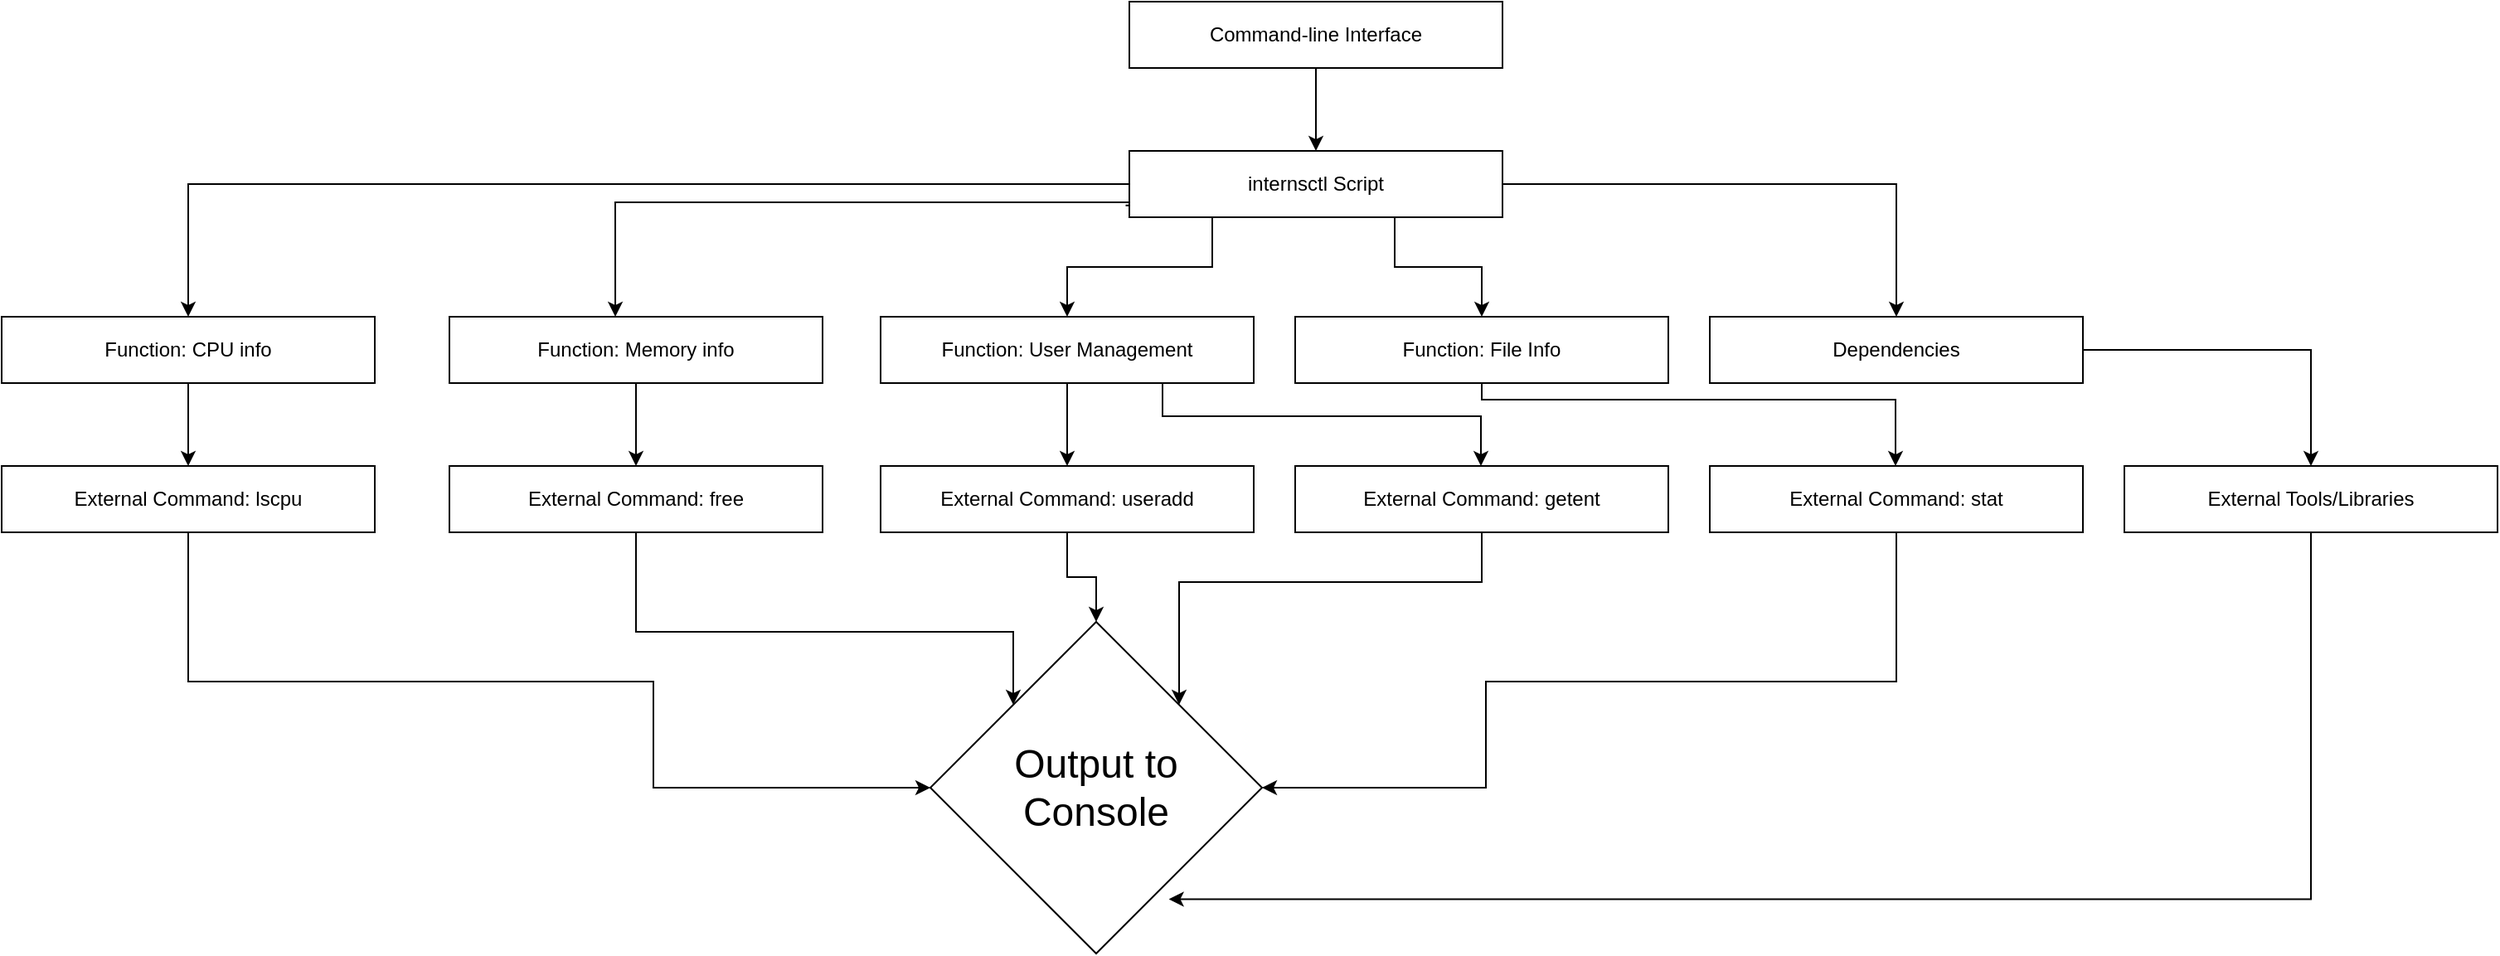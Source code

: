 <mxfile version="22.1.11" type="device">
  <diagram id="2f404044-711c-603c-8f00-f6bb4c023d3c" name="Page-1">
    <mxGraphModel dx="1389" dy="1489" grid="1" gridSize="10" guides="1" tooltips="1" connect="1" arrows="1" fold="1" page="1" pageScale="1" pageWidth="1169" pageHeight="827" background="none" math="0" shadow="0">
      <root>
        <mxCell id="0" />
        <mxCell id="1" parent="0" />
        <mxCell id="Z6fwXCohX9NOkVPyWXO6-70" style="edgeStyle=orthogonalEdgeStyle;rounded=0;orthogonalLoop=1;jettySize=auto;html=1;entryX=0.5;entryY=0;entryDx=0;entryDy=0;" edge="1" parent="1" source="Z6fwXCohX9NOkVPyWXO6-63" target="Z6fwXCohX9NOkVPyWXO6-64">
          <mxGeometry relative="1" as="geometry" />
        </mxCell>
        <mxCell id="Z6fwXCohX9NOkVPyWXO6-63" value="Command-line Interface" style="rounded=0;whiteSpace=wrap;html=1;" vertex="1" parent="1">
          <mxGeometry x="710" y="40" width="225" height="40" as="geometry" />
        </mxCell>
        <mxCell id="Z6fwXCohX9NOkVPyWXO6-71" style="edgeStyle=orthogonalEdgeStyle;rounded=0;orthogonalLoop=1;jettySize=auto;html=1;entryX=0.5;entryY=0;entryDx=0;entryDy=0;" edge="1" parent="1" source="Z6fwXCohX9NOkVPyWXO6-64" target="Z6fwXCohX9NOkVPyWXO6-65">
          <mxGeometry relative="1" as="geometry" />
        </mxCell>
        <mxCell id="Z6fwXCohX9NOkVPyWXO6-73" style="edgeStyle=orthogonalEdgeStyle;rounded=0;orthogonalLoop=1;jettySize=auto;html=1;entryX=0.5;entryY=0;entryDx=0;entryDy=0;" edge="1" parent="1" source="Z6fwXCohX9NOkVPyWXO6-64" target="Z6fwXCohX9NOkVPyWXO6-67">
          <mxGeometry relative="1" as="geometry">
            <Array as="points">
              <mxPoint x="760" y="200" />
              <mxPoint x="672" y="200" />
            </Array>
          </mxGeometry>
        </mxCell>
        <mxCell id="Z6fwXCohX9NOkVPyWXO6-75" style="edgeStyle=orthogonalEdgeStyle;rounded=0;orthogonalLoop=1;jettySize=auto;html=1;entryX=0.5;entryY=0;entryDx=0;entryDy=0;" edge="1" parent="1" source="Z6fwXCohX9NOkVPyWXO6-64" target="Z6fwXCohX9NOkVPyWXO6-68">
          <mxGeometry relative="1" as="geometry">
            <Array as="points">
              <mxPoint x="870" y="200" />
              <mxPoint x="923" y="200" />
            </Array>
          </mxGeometry>
        </mxCell>
        <mxCell id="Z6fwXCohX9NOkVPyWXO6-76" style="edgeStyle=orthogonalEdgeStyle;rounded=0;orthogonalLoop=1;jettySize=auto;html=1;entryX=0.5;entryY=0;entryDx=0;entryDy=0;" edge="1" parent="1" source="Z6fwXCohX9NOkVPyWXO6-64" target="Z6fwXCohX9NOkVPyWXO6-69">
          <mxGeometry relative="1" as="geometry" />
        </mxCell>
        <mxCell id="Z6fwXCohX9NOkVPyWXO6-64" value="internsctl Script" style="rounded=0;whiteSpace=wrap;html=1;" vertex="1" parent="1">
          <mxGeometry x="710" y="130" width="225" height="40" as="geometry" />
        </mxCell>
        <mxCell id="Z6fwXCohX9NOkVPyWXO6-84" style="edgeStyle=orthogonalEdgeStyle;rounded=0;orthogonalLoop=1;jettySize=auto;html=1;entryX=0.5;entryY=0;entryDx=0;entryDy=0;" edge="1" parent="1" source="Z6fwXCohX9NOkVPyWXO6-65" target="Z6fwXCohX9NOkVPyWXO6-81">
          <mxGeometry relative="1" as="geometry" />
        </mxCell>
        <mxCell id="Z6fwXCohX9NOkVPyWXO6-65" value="Function: CPU info" style="rounded=0;whiteSpace=wrap;html=1;" vertex="1" parent="1">
          <mxGeometry x="30" y="230" width="225" height="40" as="geometry" />
        </mxCell>
        <mxCell id="Z6fwXCohX9NOkVPyWXO6-85" style="edgeStyle=orthogonalEdgeStyle;rounded=0;orthogonalLoop=1;jettySize=auto;html=1;entryX=0.5;entryY=0;entryDx=0;entryDy=0;" edge="1" parent="1" source="Z6fwXCohX9NOkVPyWXO6-66" target="Z6fwXCohX9NOkVPyWXO6-78">
          <mxGeometry relative="1" as="geometry" />
        </mxCell>
        <mxCell id="Z6fwXCohX9NOkVPyWXO6-66" value="Function: Memory info" style="rounded=0;whiteSpace=wrap;html=1;" vertex="1" parent="1">
          <mxGeometry x="300" y="230" width="225" height="40" as="geometry" />
        </mxCell>
        <mxCell id="Z6fwXCohX9NOkVPyWXO6-86" style="edgeStyle=orthogonalEdgeStyle;rounded=0;orthogonalLoop=1;jettySize=auto;html=1;entryX=0.5;entryY=0;entryDx=0;entryDy=0;" edge="1" parent="1" source="Z6fwXCohX9NOkVPyWXO6-67" target="Z6fwXCohX9NOkVPyWXO6-79">
          <mxGeometry relative="1" as="geometry" />
        </mxCell>
        <mxCell id="Z6fwXCohX9NOkVPyWXO6-87" style="edgeStyle=orthogonalEdgeStyle;rounded=0;orthogonalLoop=1;jettySize=auto;html=1;" edge="1" parent="1" source="Z6fwXCohX9NOkVPyWXO6-67" target="Z6fwXCohX9NOkVPyWXO6-80">
          <mxGeometry relative="1" as="geometry">
            <Array as="points">
              <mxPoint x="730" y="290" />
              <mxPoint x="922" y="290" />
            </Array>
          </mxGeometry>
        </mxCell>
        <mxCell id="Z6fwXCohX9NOkVPyWXO6-67" value="Function: User Management" style="rounded=0;whiteSpace=wrap;html=1;" vertex="1" parent="1">
          <mxGeometry x="560" y="230" width="225" height="40" as="geometry" />
        </mxCell>
        <mxCell id="Z6fwXCohX9NOkVPyWXO6-88" style="edgeStyle=orthogonalEdgeStyle;rounded=0;orthogonalLoop=1;jettySize=auto;html=1;" edge="1" parent="1" source="Z6fwXCohX9NOkVPyWXO6-68" target="Z6fwXCohX9NOkVPyWXO6-82">
          <mxGeometry relative="1" as="geometry">
            <Array as="points">
              <mxPoint x="922" y="280" />
              <mxPoint x="1172" y="280" />
            </Array>
          </mxGeometry>
        </mxCell>
        <mxCell id="Z6fwXCohX9NOkVPyWXO6-68" value="Function: File Info" style="rounded=0;whiteSpace=wrap;html=1;" vertex="1" parent="1">
          <mxGeometry x="810" y="230" width="225" height="40" as="geometry" />
        </mxCell>
        <mxCell id="Z6fwXCohX9NOkVPyWXO6-89" style="edgeStyle=orthogonalEdgeStyle;rounded=0;orthogonalLoop=1;jettySize=auto;html=1;" edge="1" parent="1" source="Z6fwXCohX9NOkVPyWXO6-69" target="Z6fwXCohX9NOkVPyWXO6-83">
          <mxGeometry relative="1" as="geometry" />
        </mxCell>
        <mxCell id="Z6fwXCohX9NOkVPyWXO6-69" value="Dependencies" style="rounded=0;whiteSpace=wrap;html=1;" vertex="1" parent="1">
          <mxGeometry x="1060" y="230" width="225" height="40" as="geometry" />
        </mxCell>
        <mxCell id="Z6fwXCohX9NOkVPyWXO6-77" style="edgeStyle=orthogonalEdgeStyle;rounded=0;orthogonalLoop=1;jettySize=auto;html=1;entryX=0.921;entryY=-0.035;entryDx=0;entryDy=0;entryPerimeter=0;exitX=-0.01;exitY=0.822;exitDx=0;exitDy=0;exitPerimeter=0;" edge="1" parent="1" source="Z6fwXCohX9NOkVPyWXO6-64">
          <mxGeometry relative="1" as="geometry">
            <mxPoint x="602.81" y="161.4" as="sourcePoint" />
            <mxPoint x="400.035" y="230.0" as="targetPoint" />
            <Array as="points">
              <mxPoint x="710" y="163" />
              <mxPoint x="710" y="161" />
              <mxPoint x="400" y="161" />
            </Array>
          </mxGeometry>
        </mxCell>
        <mxCell id="Z6fwXCohX9NOkVPyWXO6-92" style="edgeStyle=orthogonalEdgeStyle;rounded=0;orthogonalLoop=1;jettySize=auto;html=1;entryX=0;entryY=0;entryDx=0;entryDy=0;" edge="1" parent="1" source="Z6fwXCohX9NOkVPyWXO6-78" target="Z6fwXCohX9NOkVPyWXO6-90">
          <mxGeometry relative="1" as="geometry">
            <Array as="points">
              <mxPoint x="413" y="420" />
              <mxPoint x="640" y="420" />
            </Array>
          </mxGeometry>
        </mxCell>
        <mxCell id="Z6fwXCohX9NOkVPyWXO6-78" value="External Command: free" style="rounded=0;whiteSpace=wrap;html=1;" vertex="1" parent="1">
          <mxGeometry x="300" y="320" width="225" height="40" as="geometry" />
        </mxCell>
        <mxCell id="Z6fwXCohX9NOkVPyWXO6-93" value="" style="edgeStyle=orthogonalEdgeStyle;rounded=0;orthogonalLoop=1;jettySize=auto;html=1;" edge="1" parent="1" source="Z6fwXCohX9NOkVPyWXO6-79" target="Z6fwXCohX9NOkVPyWXO6-90">
          <mxGeometry relative="1" as="geometry" />
        </mxCell>
        <mxCell id="Z6fwXCohX9NOkVPyWXO6-79" value="External Command: useradd" style="rounded=0;whiteSpace=wrap;html=1;" vertex="1" parent="1">
          <mxGeometry x="560" y="320" width="225" height="40" as="geometry" />
        </mxCell>
        <mxCell id="Z6fwXCohX9NOkVPyWXO6-96" style="edgeStyle=orthogonalEdgeStyle;rounded=0;orthogonalLoop=1;jettySize=auto;html=1;entryX=1;entryY=0;entryDx=0;entryDy=0;" edge="1" parent="1" source="Z6fwXCohX9NOkVPyWXO6-80" target="Z6fwXCohX9NOkVPyWXO6-90">
          <mxGeometry relative="1" as="geometry">
            <Array as="points">
              <mxPoint x="923" y="390" />
              <mxPoint x="740" y="390" />
            </Array>
          </mxGeometry>
        </mxCell>
        <mxCell id="Z6fwXCohX9NOkVPyWXO6-80" value="External Command: getent" style="rounded=0;whiteSpace=wrap;html=1;" vertex="1" parent="1">
          <mxGeometry x="810" y="320" width="225" height="40" as="geometry" />
        </mxCell>
        <mxCell id="Z6fwXCohX9NOkVPyWXO6-91" style="edgeStyle=orthogonalEdgeStyle;rounded=0;orthogonalLoop=1;jettySize=auto;html=1;entryX=0;entryY=0.5;entryDx=0;entryDy=0;" edge="1" parent="1" source="Z6fwXCohX9NOkVPyWXO6-81" target="Z6fwXCohX9NOkVPyWXO6-90">
          <mxGeometry relative="1" as="geometry">
            <Array as="points">
              <mxPoint x="143" y="450" />
              <mxPoint x="423" y="450" />
              <mxPoint x="423" y="514" />
            </Array>
          </mxGeometry>
        </mxCell>
        <mxCell id="Z6fwXCohX9NOkVPyWXO6-81" value="External Command: lscpu" style="rounded=0;whiteSpace=wrap;html=1;" vertex="1" parent="1">
          <mxGeometry x="30" y="320" width="225" height="40" as="geometry" />
        </mxCell>
        <mxCell id="Z6fwXCohX9NOkVPyWXO6-97" style="edgeStyle=orthogonalEdgeStyle;rounded=0;orthogonalLoop=1;jettySize=auto;html=1;entryX=1;entryY=0.5;entryDx=0;entryDy=0;" edge="1" parent="1" source="Z6fwXCohX9NOkVPyWXO6-82" target="Z6fwXCohX9NOkVPyWXO6-90">
          <mxGeometry relative="1" as="geometry">
            <Array as="points">
              <mxPoint x="1173" y="450" />
              <mxPoint x="925" y="450" />
              <mxPoint x="925" y="514" />
            </Array>
          </mxGeometry>
        </mxCell>
        <mxCell id="Z6fwXCohX9NOkVPyWXO6-82" value="External Command: stat" style="rounded=0;whiteSpace=wrap;html=1;" vertex="1" parent="1">
          <mxGeometry x="1060" y="320" width="225" height="40" as="geometry" />
        </mxCell>
        <mxCell id="Z6fwXCohX9NOkVPyWXO6-83" value="External Tools/Libraries" style="rounded=0;whiteSpace=wrap;html=1;" vertex="1" parent="1">
          <mxGeometry x="1310" y="320" width="225" height="40" as="geometry" />
        </mxCell>
        <mxCell id="Z6fwXCohX9NOkVPyWXO6-90" value="&lt;font style=&quot;font-size: 24px;&quot;&gt;Output to &lt;br&gt;Console&lt;/font&gt;" style="rhombus;whiteSpace=wrap;html=1;" vertex="1" parent="1">
          <mxGeometry x="590" y="414" width="200" height="200" as="geometry" />
        </mxCell>
        <mxCell id="Z6fwXCohX9NOkVPyWXO6-98" style="edgeStyle=orthogonalEdgeStyle;rounded=0;orthogonalLoop=1;jettySize=auto;html=1;entryX=0.719;entryY=0.836;entryDx=0;entryDy=0;entryPerimeter=0;" edge="1" parent="1" source="Z6fwXCohX9NOkVPyWXO6-83" target="Z6fwXCohX9NOkVPyWXO6-90">
          <mxGeometry relative="1" as="geometry">
            <Array as="points">
              <mxPoint x="1423" y="581" />
            </Array>
          </mxGeometry>
        </mxCell>
      </root>
    </mxGraphModel>
  </diagram>
</mxfile>
